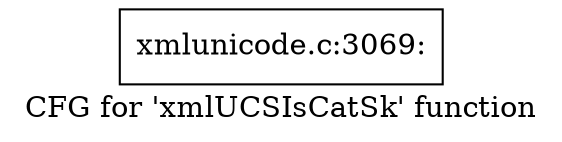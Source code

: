 digraph "CFG for 'xmlUCSIsCatSk' function" {
	label="CFG for 'xmlUCSIsCatSk' function";

	Node0x4ed2020 [shape=record,label="{xmlunicode.c:3069:}"];
}
